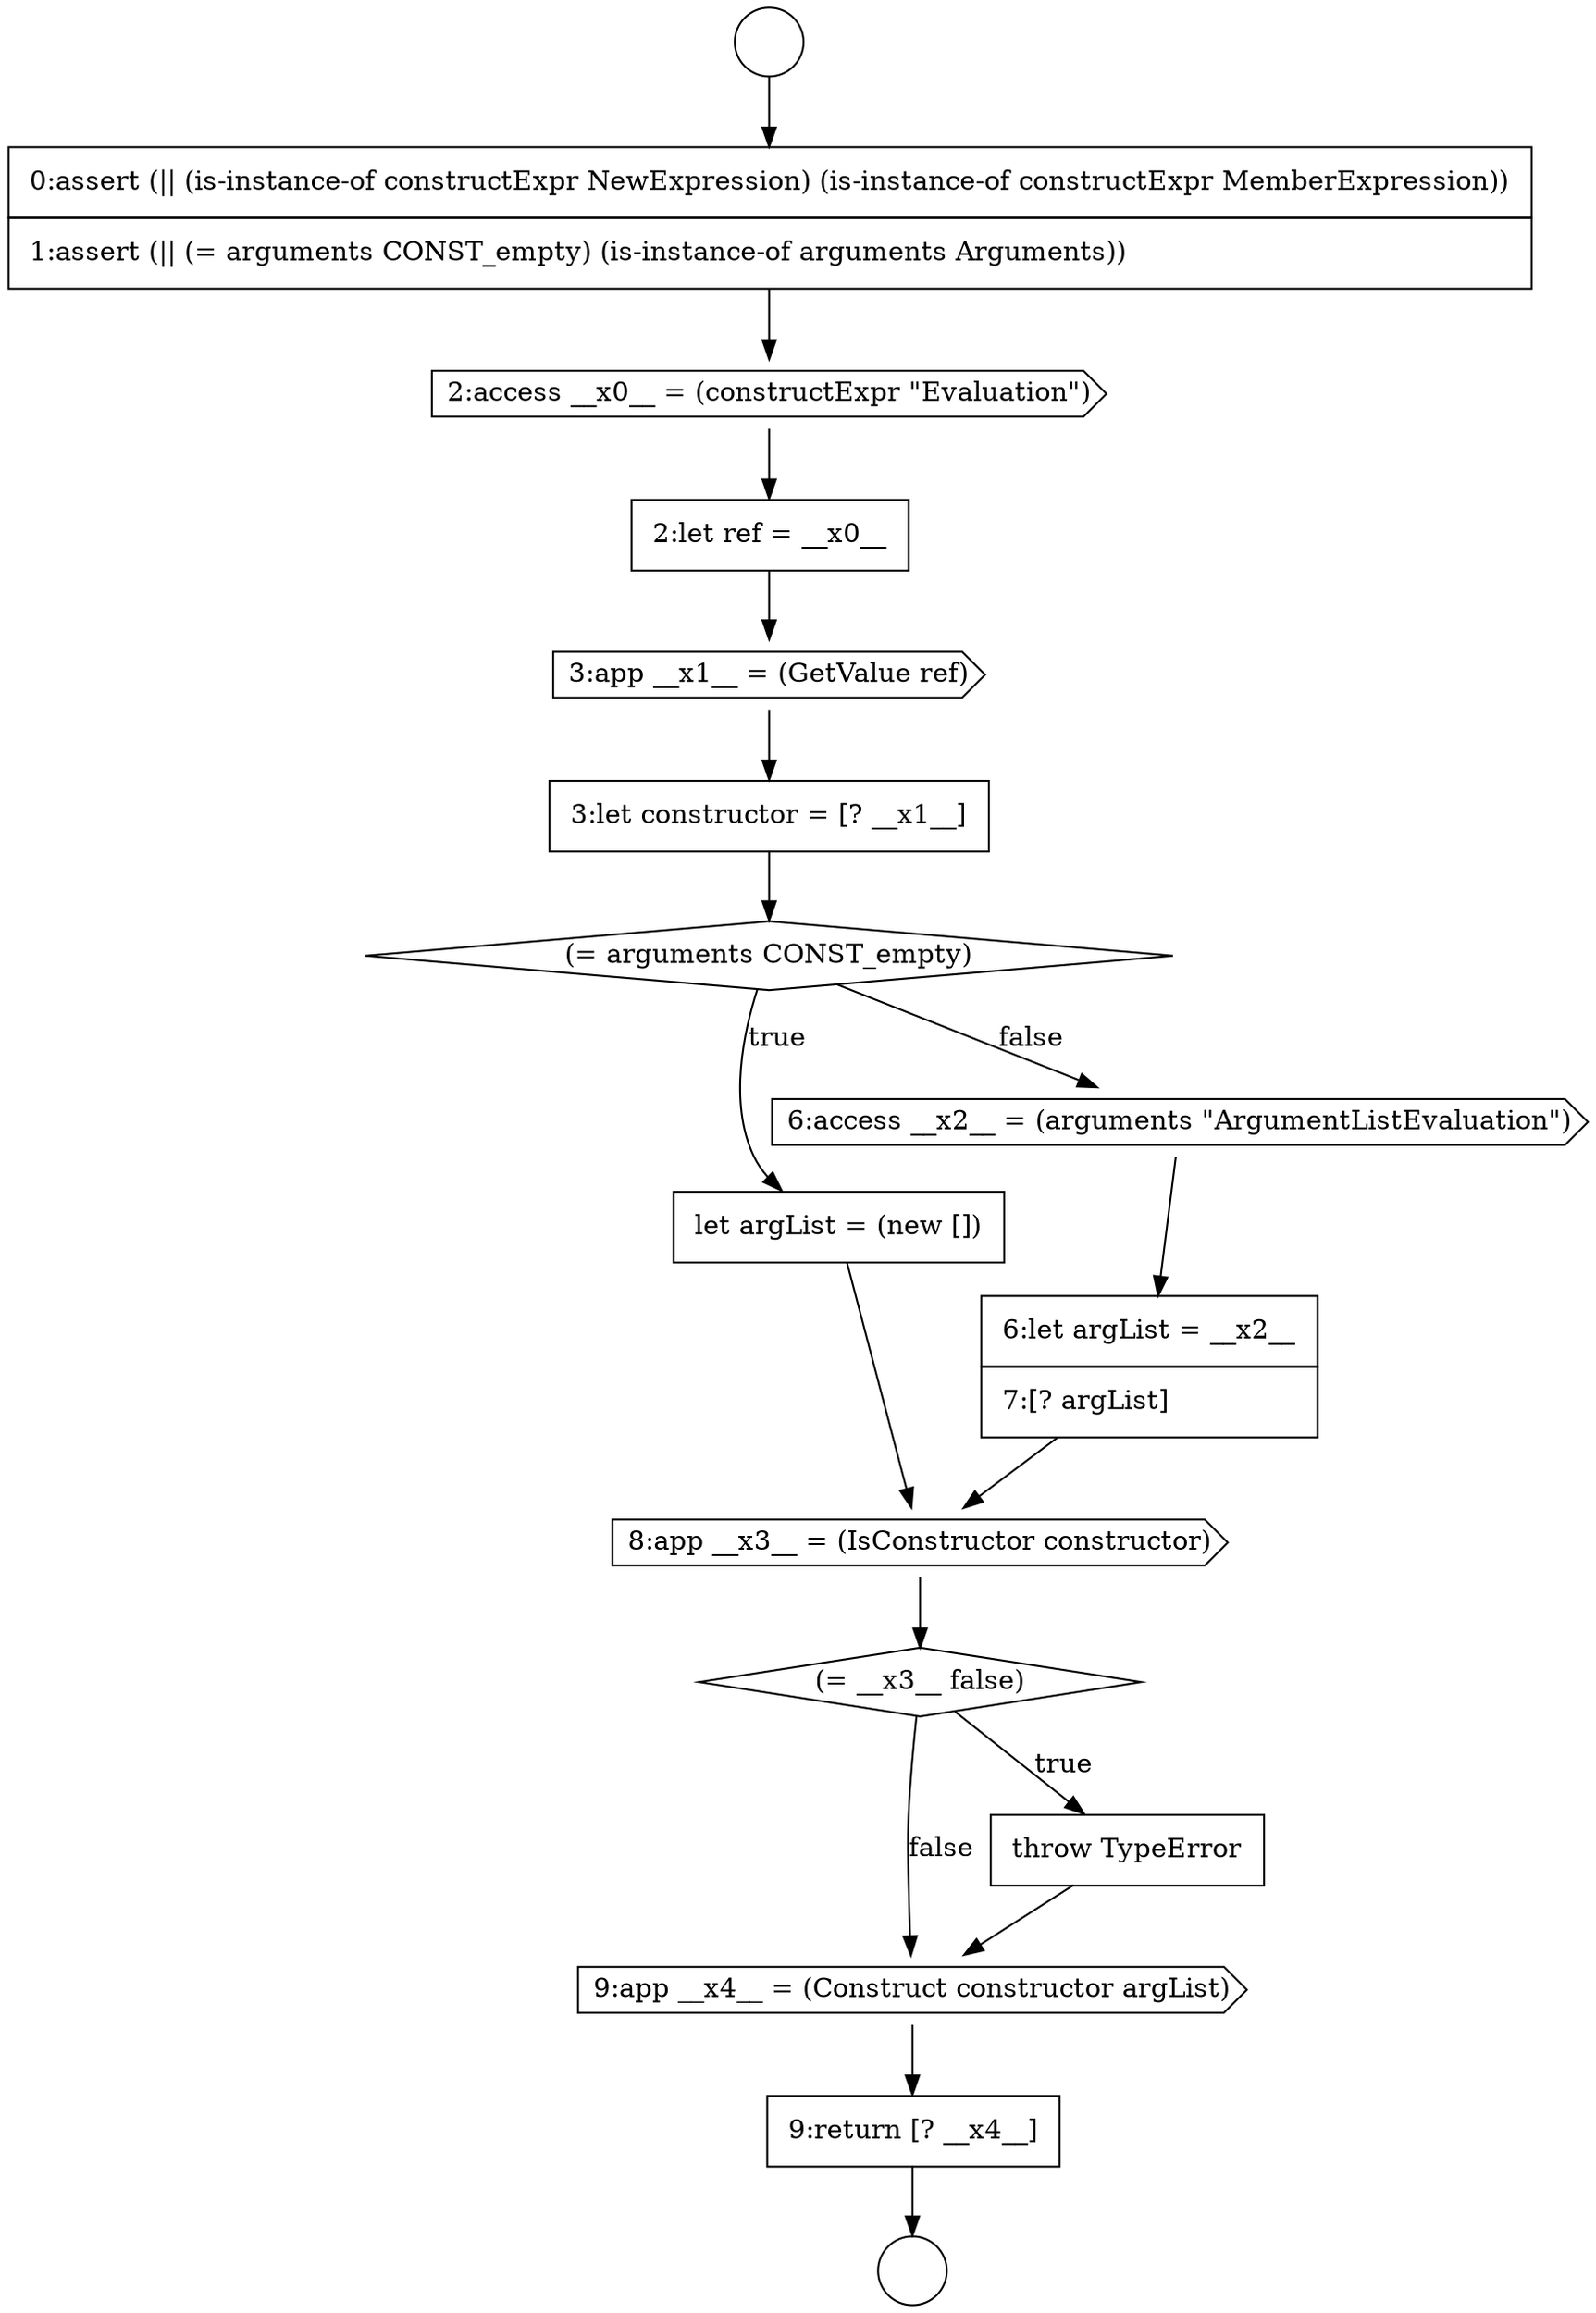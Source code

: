 digraph {
  node4179 [shape=circle label=" " color="black" fillcolor="white" style=filled]
  node4184 [shape=none, margin=0, label=<<font color="black">
    <table border="0" cellborder="1" cellspacing="0" cellpadding="10">
      <tr><td align="left">3:let constructor = [? __x1__]</td></tr>
    </table>
  </font>> color="black" fillcolor="white" style=filled]
  node4186 [shape=none, margin=0, label=<<font color="black">
    <table border="0" cellborder="1" cellspacing="0" cellpadding="10">
      <tr><td align="left">let argList = (new [])</td></tr>
    </table>
  </font>> color="black" fillcolor="white" style=filled]
  node4181 [shape=cds, label=<<font color="black">2:access __x0__ = (constructExpr &quot;Evaluation&quot;)</font>> color="black" fillcolor="white" style=filled]
  node4190 [shape=diamond, label=<<font color="black">(= __x3__ false)</font>> color="black" fillcolor="white" style=filled]
  node4185 [shape=diamond, label=<<font color="black">(= arguments CONST_empty)</font>> color="black" fillcolor="white" style=filled]
  node4182 [shape=none, margin=0, label=<<font color="black">
    <table border="0" cellborder="1" cellspacing="0" cellpadding="10">
      <tr><td align="left">2:let ref = __x0__</td></tr>
    </table>
  </font>> color="black" fillcolor="white" style=filled]
  node4189 [shape=cds, label=<<font color="black">8:app __x3__ = (IsConstructor constructor)</font>> color="black" fillcolor="white" style=filled]
  node4188 [shape=none, margin=0, label=<<font color="black">
    <table border="0" cellborder="1" cellspacing="0" cellpadding="10">
      <tr><td align="left">6:let argList = __x2__</td></tr>
      <tr><td align="left">7:[? argList]</td></tr>
    </table>
  </font>> color="black" fillcolor="white" style=filled]
  node4183 [shape=cds, label=<<font color="black">3:app __x1__ = (GetValue ref)</font>> color="black" fillcolor="white" style=filled]
  node4192 [shape=cds, label=<<font color="black">9:app __x4__ = (Construct constructor argList)</font>> color="black" fillcolor="white" style=filled]
  node4187 [shape=cds, label=<<font color="black">6:access __x2__ = (arguments &quot;ArgumentListEvaluation&quot;)</font>> color="black" fillcolor="white" style=filled]
  node4191 [shape=none, margin=0, label=<<font color="black">
    <table border="0" cellborder="1" cellspacing="0" cellpadding="10">
      <tr><td align="left">throw TypeError</td></tr>
    </table>
  </font>> color="black" fillcolor="white" style=filled]
  node4180 [shape=none, margin=0, label=<<font color="black">
    <table border="0" cellborder="1" cellspacing="0" cellpadding="10">
      <tr><td align="left">0:assert (|| (is-instance-of constructExpr NewExpression) (is-instance-of constructExpr MemberExpression))</td></tr>
      <tr><td align="left">1:assert (|| (= arguments CONST_empty) (is-instance-of arguments Arguments))</td></tr>
    </table>
  </font>> color="black" fillcolor="white" style=filled]
  node4178 [shape=circle label=" " color="black" fillcolor="white" style=filled]
  node4193 [shape=none, margin=0, label=<<font color="black">
    <table border="0" cellborder="1" cellspacing="0" cellpadding="10">
      <tr><td align="left">9:return [? __x4__]</td></tr>
    </table>
  </font>> color="black" fillcolor="white" style=filled]
  node4180 -> node4181 [ color="black"]
  node4182 -> node4183 [ color="black"]
  node4188 -> node4189 [ color="black"]
  node4186 -> node4189 [ color="black"]
  node4178 -> node4180 [ color="black"]
  node4189 -> node4190 [ color="black"]
  node4181 -> node4182 [ color="black"]
  node4185 -> node4186 [label=<<font color="black">true</font>> color="black"]
  node4185 -> node4187 [label=<<font color="black">false</font>> color="black"]
  node4193 -> node4179 [ color="black"]
  node4184 -> node4185 [ color="black"]
  node4183 -> node4184 [ color="black"]
  node4192 -> node4193 [ color="black"]
  node4191 -> node4192 [ color="black"]
  node4187 -> node4188 [ color="black"]
  node4190 -> node4191 [label=<<font color="black">true</font>> color="black"]
  node4190 -> node4192 [label=<<font color="black">false</font>> color="black"]
}
